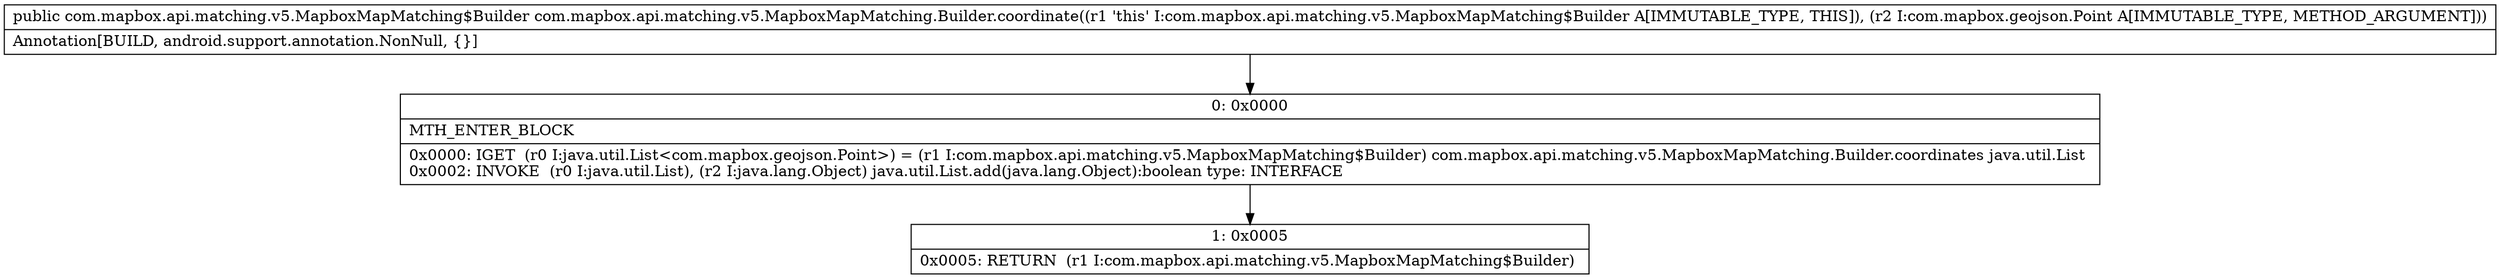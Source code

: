 digraph "CFG forcom.mapbox.api.matching.v5.MapboxMapMatching.Builder.coordinate(Lcom\/mapbox\/geojson\/Point;)Lcom\/mapbox\/api\/matching\/v5\/MapboxMapMatching$Builder;" {
Node_0 [shape=record,label="{0\:\ 0x0000|MTH_ENTER_BLOCK\l|0x0000: IGET  (r0 I:java.util.List\<com.mapbox.geojson.Point\>) = (r1 I:com.mapbox.api.matching.v5.MapboxMapMatching$Builder) com.mapbox.api.matching.v5.MapboxMapMatching.Builder.coordinates java.util.List \l0x0002: INVOKE  (r0 I:java.util.List), (r2 I:java.lang.Object) java.util.List.add(java.lang.Object):boolean type: INTERFACE \l}"];
Node_1 [shape=record,label="{1\:\ 0x0005|0x0005: RETURN  (r1 I:com.mapbox.api.matching.v5.MapboxMapMatching$Builder) \l}"];
MethodNode[shape=record,label="{public com.mapbox.api.matching.v5.MapboxMapMatching$Builder com.mapbox.api.matching.v5.MapboxMapMatching.Builder.coordinate((r1 'this' I:com.mapbox.api.matching.v5.MapboxMapMatching$Builder A[IMMUTABLE_TYPE, THIS]), (r2 I:com.mapbox.geojson.Point A[IMMUTABLE_TYPE, METHOD_ARGUMENT]))  | Annotation[BUILD, android.support.annotation.NonNull, \{\}]\l}"];
MethodNode -> Node_0;
Node_0 -> Node_1;
}


